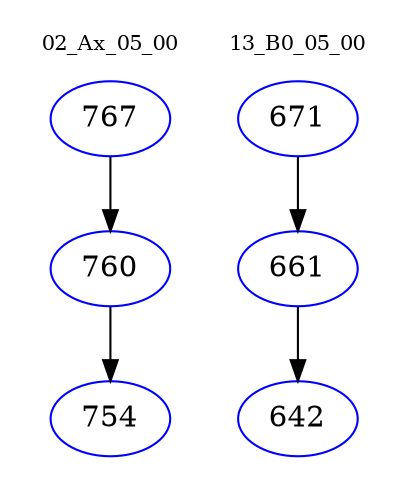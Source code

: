 digraph{
subgraph cluster_0 {
color = white
label = "02_Ax_05_00";
fontsize=10;
T0_767 [label="767", color="blue"]
T0_767 -> T0_760 [color="black"]
T0_760 [label="760", color="blue"]
T0_760 -> T0_754 [color="black"]
T0_754 [label="754", color="blue"]
}
subgraph cluster_1 {
color = white
label = "13_B0_05_00";
fontsize=10;
T1_671 [label="671", color="blue"]
T1_671 -> T1_661 [color="black"]
T1_661 [label="661", color="blue"]
T1_661 -> T1_642 [color="black"]
T1_642 [label="642", color="blue"]
}
}
